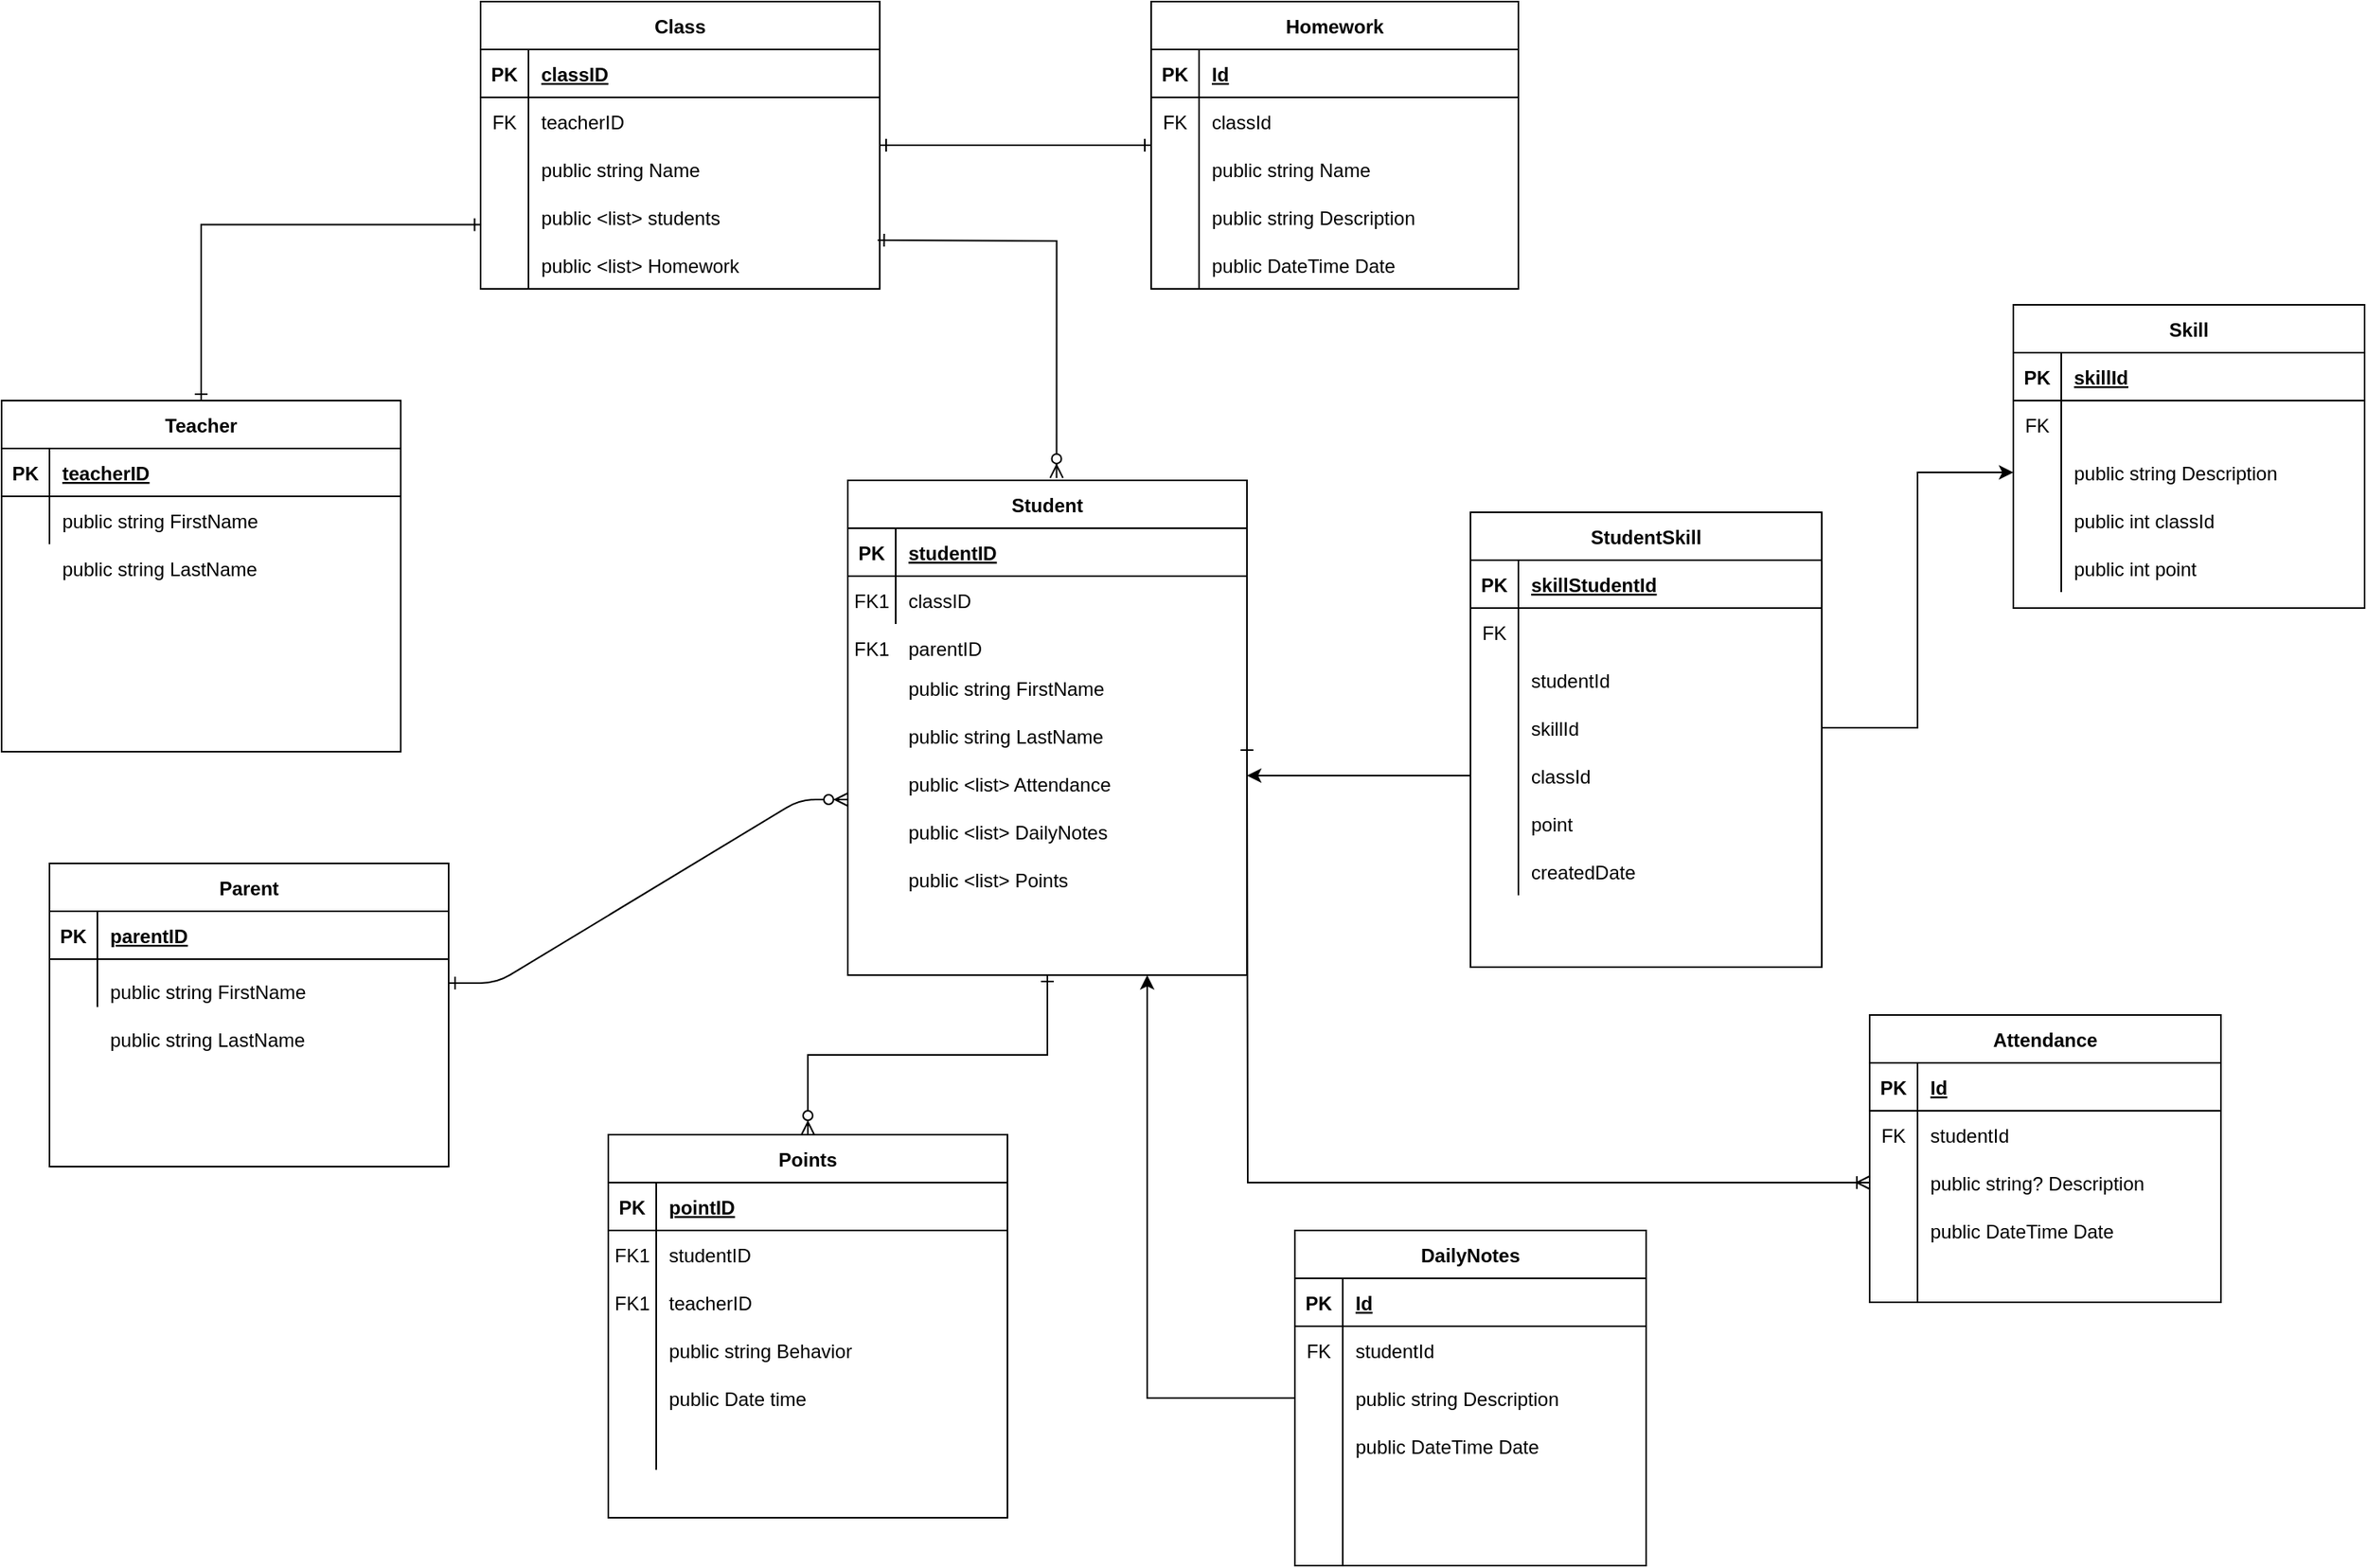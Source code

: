 <mxfile version="13.5.7" type="device"><diagram id="R2lEEEUBdFMjLlhIrx00" name="Page-1"><mxGraphModel dx="2568" dy="2085" grid="1" gridSize="10" guides="1" tooltips="1" connect="1" arrows="1" fold="1" page="1" pageScale="1" pageWidth="850" pageHeight="1100" math="0" shadow="0" extFonts="Permanent Marker^https://fonts.googleapis.com/css?family=Permanent+Marker"><root><mxCell id="0"/><mxCell id="1" parent="0"/><mxCell id="wf4j636coAGAXB049u35-4" value="" style="edgeStyle=entityRelationEdgeStyle;endArrow=ERzeroToMany;startArrow=ERone;endFill=1;startFill=0;exitX=1;exitY=0.5;exitDx=0;exitDy=0;" parent="1" source="C-vyLk0tnHw3VtMMgP7b-17" edge="1"><mxGeometry width="100" height="100" relative="1" as="geometry"><mxPoint x="650" y="-470" as="sourcePoint"/><mxPoint x="490" y="-570" as="targetPoint"/></mxGeometry></mxCell><mxCell id="wf4j636coAGAXB049u35-51" style="edgeStyle=orthogonalEdgeStyle;rounded=0;orthogonalLoop=1;jettySize=auto;html=1;exitX=0.5;exitY=0;exitDx=0;exitDy=0;entryX=0.001;entryY=0.66;entryDx=0;entryDy=0;entryPerimeter=0;startArrow=ERone;startFill=0;endArrow=ERone;endFill=0;" parent="1" source="C-vyLk0tnHw3VtMMgP7b-23" target="wf4j636coAGAXB049u35-61" edge="1"><mxGeometry relative="1" as="geometry"><Array as="points"><mxPoint x="85" y="-930"/></Array></mxGeometry></mxCell><mxCell id="wf4j636coAGAXB049u35-12" value="" style="shape=partialRectangle;overflow=hidden;connectable=0;fillColor=none;top=0;left=0;bottom=0;right=0;" parent="1" vertex="1"><mxGeometry x="70" y="-290" width="30" height="30" as="geometry"/></mxCell><mxCell id="wf4j636coAGAXB049u35-13" value="" style="shape=partialRectangle;overflow=hidden;connectable=0;fillColor=none;top=0;left=0;bottom=0;right=0;align=left;spacingLeft=6;" parent="1" vertex="1"><mxGeometry x="85" y="-220" width="220" height="30" as="geometry"/></mxCell><mxCell id="wf4j636coAGAXB049u35-28" value="public string FirstName" style="shape=partialRectangle;overflow=hidden;connectable=0;fillColor=none;top=0;left=0;bottom=0;right=0;align=left;spacingLeft=6;" parent="1" vertex="1"><mxGeometry x="520" y="-655" width="220" height="30" as="geometry"/></mxCell><mxCell id="wf4j636coAGAXB049u35-29" value="public string LastName" style="shape=partialRectangle;overflow=hidden;connectable=0;fillColor=none;top=0;left=0;bottom=0;right=0;align=left;spacingLeft=6;" parent="1" vertex="1"><mxGeometry x="520" y="-625" width="220" height="30" as="geometry"/></mxCell><mxCell id="wf4j636coAGAXB049u35-31" value="public string FirstName" style="shape=partialRectangle;overflow=hidden;connectable=0;fillColor=none;top=0;left=0;bottom=0;right=0;align=left;spacingLeft=6;" parent="1" vertex="1"><mxGeometry x="20" y="-465" width="220" height="30" as="geometry"/></mxCell><mxCell id="wf4j636coAGAXB049u35-32" value="public string LastName" style="shape=partialRectangle;overflow=hidden;connectable=0;fillColor=none;top=0;left=0;bottom=0;right=0;align=left;spacingLeft=6;" parent="1" vertex="1"><mxGeometry x="20" y="-435" width="220" height="30" as="geometry"/></mxCell><mxCell id="wf4j636coAGAXB049u35-33" value="public string FirstName" style="shape=partialRectangle;overflow=hidden;connectable=0;fillColor=none;top=0;left=0;bottom=0;right=0;align=left;spacingLeft=6;" parent="1" vertex="1"><mxGeometry x="-10" y="-760" width="220" height="30" as="geometry"/></mxCell><mxCell id="wf4j636coAGAXB049u35-34" value="public string LastName" style="shape=partialRectangle;overflow=hidden;connectable=0;fillColor=none;top=0;left=0;bottom=0;right=0;align=left;spacingLeft=6;" parent="1" vertex="1"><mxGeometry x="-10" y="-730" width="220" height="30" as="geometry"/></mxCell><mxCell id="wf4j636coAGAXB049u35-35" value="public &lt;list&gt; Attendance" style="shape=partialRectangle;overflow=hidden;connectable=0;fillColor=none;top=0;left=0;bottom=0;right=0;align=left;spacingLeft=6;" parent="1" vertex="1"><mxGeometry x="520" y="-595" width="220" height="30" as="geometry"/></mxCell><mxCell id="wf4j636coAGAXB049u35-55" style="edgeStyle=orthogonalEdgeStyle;rounded=0;orthogonalLoop=1;jettySize=auto;html=1;entryX=0.523;entryY=-0.005;entryDx=0;entryDy=0;entryPerimeter=0;startArrow=ERone;startFill=0;endArrow=ERzeroToMany;endFill=1;exitX=0.995;exitY=-0.017;exitDx=0;exitDy=0;exitPerimeter=0;" parent="1" source="qACCmrmiOAUxIkDNs_3w-3" target="C-vyLk0tnHw3VtMMgP7b-2" edge="1"><mxGeometry relative="1" as="geometry"><Array as="points"><mxPoint x="510" y="-921"/><mxPoint x="621" y="-920"/></Array><mxPoint x="510" y="-940" as="sourcePoint"/></mxGeometry></mxCell><mxCell id="wf4j636coAGAXB049u35-93" style="edgeStyle=orthogonalEdgeStyle;rounded=0;orthogonalLoop=1;jettySize=auto;html=1;startArrow=ERone;startFill=0;endArrow=ERzeroToMany;endFill=1;" parent="1" source="C-vyLk0tnHw3VtMMgP7b-2" target="wf4j636coAGAXB049u35-77" edge="1"><mxGeometry relative="1" as="geometry"/></mxCell><mxCell id="C-vyLk0tnHw3VtMMgP7b-2" value="Student" style="shape=table;startSize=30;container=1;collapsible=1;childLayout=tableLayout;fixedRows=1;rowLines=0;fontStyle=1;align=center;resizeLast=1;" parent="1" vertex="1"><mxGeometry x="490" y="-770" width="250" height="310" as="geometry"/></mxCell><mxCell id="C-vyLk0tnHw3VtMMgP7b-3" value="" style="shape=partialRectangle;collapsible=0;dropTarget=0;pointerEvents=0;fillColor=none;points=[[0,0.5],[1,0.5]];portConstraint=eastwest;top=0;left=0;right=0;bottom=1;" parent="C-vyLk0tnHw3VtMMgP7b-2" vertex="1"><mxGeometry y="30" width="250" height="30" as="geometry"/></mxCell><mxCell id="C-vyLk0tnHw3VtMMgP7b-4" value="PK" style="shape=partialRectangle;overflow=hidden;connectable=0;fillColor=none;top=0;left=0;bottom=0;right=0;fontStyle=1;" parent="C-vyLk0tnHw3VtMMgP7b-3" vertex="1"><mxGeometry width="30" height="30" as="geometry"/></mxCell><mxCell id="C-vyLk0tnHw3VtMMgP7b-5" value="studentID" style="shape=partialRectangle;overflow=hidden;connectable=0;fillColor=none;top=0;left=0;bottom=0;right=0;align=left;spacingLeft=6;fontStyle=5;" parent="C-vyLk0tnHw3VtMMgP7b-3" vertex="1"><mxGeometry x="30" width="220" height="30" as="geometry"/></mxCell><mxCell id="C-vyLk0tnHw3VtMMgP7b-6" value="" style="shape=partialRectangle;collapsible=0;dropTarget=0;pointerEvents=0;fillColor=none;points=[[0,0.5],[1,0.5]];portConstraint=eastwest;top=0;left=0;right=0;bottom=0;" parent="C-vyLk0tnHw3VtMMgP7b-2" vertex="1"><mxGeometry y="60" width="250" height="30" as="geometry"/></mxCell><mxCell id="C-vyLk0tnHw3VtMMgP7b-7" value="FK1" style="shape=partialRectangle;overflow=hidden;connectable=0;fillColor=none;top=0;left=0;bottom=0;right=0;" parent="C-vyLk0tnHw3VtMMgP7b-6" vertex="1"><mxGeometry width="30" height="30" as="geometry"/></mxCell><mxCell id="C-vyLk0tnHw3VtMMgP7b-8" value="classID" style="shape=partialRectangle;overflow=hidden;connectable=0;fillColor=none;top=0;left=0;bottom=0;right=0;align=left;spacingLeft=6;" parent="C-vyLk0tnHw3VtMMgP7b-6" vertex="1"><mxGeometry x="30" width="220" height="30" as="geometry"/></mxCell><mxCell id="wf4j636coAGAXB049u35-106" value="" style="shape=partialRectangle;collapsible=0;dropTarget=0;pointerEvents=0;fillColor=none;points=[[0,0.5],[1,0.5]];portConstraint=eastwest;top=0;left=0;right=0;bottom=0;" parent="1" vertex="1"><mxGeometry x="490" y="-680" width="250" height="30" as="geometry"/></mxCell><mxCell id="wf4j636coAGAXB049u35-107" value="FK1" style="shape=partialRectangle;overflow=hidden;connectable=0;fillColor=none;top=0;left=0;bottom=0;right=0;" parent="wf4j636coAGAXB049u35-106" vertex="1"><mxGeometry width="30" height="30" as="geometry"/></mxCell><mxCell id="wf4j636coAGAXB049u35-108" value="parentID" style="shape=partialRectangle;overflow=hidden;connectable=0;fillColor=none;top=0;left=0;bottom=0;right=0;align=left;spacingLeft=6;" parent="wf4j636coAGAXB049u35-106" vertex="1"><mxGeometry x="30" width="220" height="30" as="geometry"/></mxCell><mxCell id="wf4j636coAGAXB049u35-77" value="Points" style="shape=table;startSize=30;container=1;collapsible=1;childLayout=tableLayout;fixedRows=1;rowLines=0;fontStyle=1;align=center;resizeLast=1;" parent="1" vertex="1"><mxGeometry x="340" y="-360" width="250" height="240" as="geometry"/></mxCell><mxCell id="wf4j636coAGAXB049u35-78" value="" style="shape=partialRectangle;collapsible=0;dropTarget=0;pointerEvents=0;fillColor=none;points=[[0,0.5],[1,0.5]];portConstraint=eastwest;top=0;left=0;right=0;bottom=1;" parent="wf4j636coAGAXB049u35-77" vertex="1"><mxGeometry y="30" width="250" height="30" as="geometry"/></mxCell><mxCell id="wf4j636coAGAXB049u35-79" value="PK" style="shape=partialRectangle;overflow=hidden;connectable=0;fillColor=none;top=0;left=0;bottom=0;right=0;fontStyle=1;" parent="wf4j636coAGAXB049u35-78" vertex="1"><mxGeometry width="30" height="30" as="geometry"/></mxCell><mxCell id="wf4j636coAGAXB049u35-80" value="pointID" style="shape=partialRectangle;overflow=hidden;connectable=0;fillColor=none;top=0;left=0;bottom=0;right=0;align=left;spacingLeft=6;fontStyle=5;" parent="wf4j636coAGAXB049u35-78" vertex="1"><mxGeometry x="30" width="220" height="30" as="geometry"/></mxCell><mxCell id="wf4j636coAGAXB049u35-81" value="" style="shape=partialRectangle;collapsible=0;dropTarget=0;pointerEvents=0;fillColor=none;points=[[0,0.5],[1,0.5]];portConstraint=eastwest;top=0;left=0;right=0;bottom=0;" parent="wf4j636coAGAXB049u35-77" vertex="1"><mxGeometry y="60" width="250" height="30" as="geometry"/></mxCell><mxCell id="wf4j636coAGAXB049u35-82" value="FK1" style="shape=partialRectangle;overflow=hidden;connectable=0;fillColor=none;top=0;left=0;bottom=0;right=0;" parent="wf4j636coAGAXB049u35-81" vertex="1"><mxGeometry width="30" height="30" as="geometry"/></mxCell><mxCell id="wf4j636coAGAXB049u35-83" value="studentID" style="shape=partialRectangle;overflow=hidden;connectable=0;fillColor=none;top=0;left=0;bottom=0;right=0;align=left;spacingLeft=6;" parent="wf4j636coAGAXB049u35-81" vertex="1"><mxGeometry x="30" width="220" height="30" as="geometry"/></mxCell><mxCell id="wf4j636coAGAXB049u35-99" value="" style="shape=partialRectangle;collapsible=0;dropTarget=0;pointerEvents=0;fillColor=none;points=[[0,0.5],[1,0.5]];portConstraint=eastwest;top=0;left=0;right=0;bottom=0;" parent="wf4j636coAGAXB049u35-77" vertex="1"><mxGeometry y="90" width="250" height="30" as="geometry"/></mxCell><mxCell id="wf4j636coAGAXB049u35-100" value="FK1" style="shape=partialRectangle;overflow=hidden;connectable=0;fillColor=none;top=0;left=0;bottom=0;right=0;" parent="wf4j636coAGAXB049u35-99" vertex="1"><mxGeometry width="30" height="30" as="geometry"/></mxCell><mxCell id="wf4j636coAGAXB049u35-101" value="teacherID" style="shape=partialRectangle;overflow=hidden;connectable=0;fillColor=none;top=0;left=0;bottom=0;right=0;align=left;spacingLeft=6;" parent="wf4j636coAGAXB049u35-99" vertex="1"><mxGeometry x="30" width="220" height="30" as="geometry"/></mxCell><mxCell id="wf4j636coAGAXB049u35-90" value="" style="shape=partialRectangle;collapsible=0;dropTarget=0;pointerEvents=0;fillColor=none;points=[[0,0.5],[1,0.5]];portConstraint=eastwest;top=0;left=0;right=0;bottom=0;" parent="wf4j636coAGAXB049u35-77" vertex="1"><mxGeometry y="120" width="250" height="30" as="geometry"/></mxCell><mxCell id="wf4j636coAGAXB049u35-91" value="" style="shape=partialRectangle;overflow=hidden;connectable=0;fillColor=none;top=0;left=0;bottom=0;right=0;" parent="wf4j636coAGAXB049u35-90" vertex="1"><mxGeometry width="30" height="30" as="geometry"/></mxCell><mxCell id="wf4j636coAGAXB049u35-92" value="public string Behavior" style="shape=partialRectangle;overflow=hidden;connectable=0;fillColor=none;top=0;left=0;bottom=0;right=0;align=left;spacingLeft=6;" parent="wf4j636coAGAXB049u35-90" vertex="1"><mxGeometry x="30" width="220" height="30" as="geometry"/></mxCell><mxCell id="wf4j636coAGAXB049u35-96" value="" style="shape=partialRectangle;collapsible=0;dropTarget=0;pointerEvents=0;fillColor=none;points=[[0,0.5],[1,0.5]];portConstraint=eastwest;top=0;left=0;right=0;bottom=0;" parent="wf4j636coAGAXB049u35-77" vertex="1"><mxGeometry y="150" width="250" height="30" as="geometry"/></mxCell><mxCell id="wf4j636coAGAXB049u35-97" value="" style="shape=partialRectangle;overflow=hidden;connectable=0;fillColor=none;top=0;left=0;bottom=0;right=0;" parent="wf4j636coAGAXB049u35-96" vertex="1"><mxGeometry width="30" height="30" as="geometry"/></mxCell><mxCell id="wf4j636coAGAXB049u35-98" value="public Date time" style="shape=partialRectangle;overflow=hidden;connectable=0;fillColor=none;top=0;left=0;bottom=0;right=0;align=left;spacingLeft=6;" parent="wf4j636coAGAXB049u35-96" vertex="1"><mxGeometry x="30" width="220" height="30" as="geometry"/></mxCell><mxCell id="wf4j636coAGAXB049u35-84" value="" style="shape=partialRectangle;collapsible=0;dropTarget=0;pointerEvents=0;fillColor=none;points=[[0,0.5],[1,0.5]];portConstraint=eastwest;top=0;left=0;right=0;bottom=0;" parent="wf4j636coAGAXB049u35-77" vertex="1"><mxGeometry y="180" width="250" height="30" as="geometry"/></mxCell><mxCell id="wf4j636coAGAXB049u35-85" value="" style="shape=partialRectangle;overflow=hidden;connectable=0;fillColor=none;top=0;left=0;bottom=0;right=0;" parent="wf4j636coAGAXB049u35-84" vertex="1"><mxGeometry width="30" height="30" as="geometry"/></mxCell><mxCell id="wf4j636coAGAXB049u35-86" value="" style="shape=partialRectangle;overflow=hidden;connectable=0;fillColor=none;top=0;left=0;bottom=0;right=0;align=left;spacingLeft=6;" parent="wf4j636coAGAXB049u35-84" vertex="1"><mxGeometry x="30" width="220" height="30" as="geometry"/></mxCell><mxCell id="C-vyLk0tnHw3VtMMgP7b-23" value="Teacher" style="shape=table;startSize=30;container=1;collapsible=1;childLayout=tableLayout;fixedRows=1;rowLines=0;fontStyle=1;align=center;resizeLast=1;" parent="1" vertex="1"><mxGeometry x="-40" y="-820" width="250" height="220" as="geometry"/></mxCell><mxCell id="C-vyLk0tnHw3VtMMgP7b-24" value="" style="shape=partialRectangle;collapsible=0;dropTarget=0;pointerEvents=0;fillColor=none;points=[[0,0.5],[1,0.5]];portConstraint=eastwest;top=0;left=0;right=0;bottom=1;" parent="C-vyLk0tnHw3VtMMgP7b-23" vertex="1"><mxGeometry y="30" width="250" height="30" as="geometry"/></mxCell><mxCell id="C-vyLk0tnHw3VtMMgP7b-25" value="PK" style="shape=partialRectangle;overflow=hidden;connectable=0;fillColor=none;top=0;left=0;bottom=0;right=0;fontStyle=1;" parent="C-vyLk0tnHw3VtMMgP7b-24" vertex="1"><mxGeometry width="30" height="30" as="geometry"/></mxCell><mxCell id="C-vyLk0tnHw3VtMMgP7b-26" value="teacherID" style="shape=partialRectangle;overflow=hidden;connectable=0;fillColor=none;top=0;left=0;bottom=0;right=0;align=left;spacingLeft=6;fontStyle=5;" parent="C-vyLk0tnHw3VtMMgP7b-24" vertex="1"><mxGeometry x="30" width="220" height="30" as="geometry"/></mxCell><mxCell id="C-vyLk0tnHw3VtMMgP7b-27" value="" style="shape=partialRectangle;collapsible=0;dropTarget=0;pointerEvents=0;fillColor=none;points=[[0,0.5],[1,0.5]];portConstraint=eastwest;top=0;left=0;right=0;bottom=0;" parent="C-vyLk0tnHw3VtMMgP7b-23" vertex="1"><mxGeometry y="60" width="250" height="30" as="geometry"/></mxCell><mxCell id="C-vyLk0tnHw3VtMMgP7b-28" value="" style="shape=partialRectangle;overflow=hidden;connectable=0;fillColor=none;top=0;left=0;bottom=0;right=0;" parent="C-vyLk0tnHw3VtMMgP7b-27" vertex="1"><mxGeometry width="30" height="30" as="geometry"/></mxCell><mxCell id="C-vyLk0tnHw3VtMMgP7b-29" value="" style="shape=partialRectangle;overflow=hidden;connectable=0;fillColor=none;top=0;left=0;bottom=0;right=0;align=left;spacingLeft=6;" parent="C-vyLk0tnHw3VtMMgP7b-27" vertex="1"><mxGeometry x="30" width="220" height="30" as="geometry"/></mxCell><mxCell id="SPZfAO0SJfvgDdnqxY4o-2" value="public &lt;list&gt; DailyNotes" style="shape=partialRectangle;overflow=hidden;connectable=0;fillColor=none;top=0;left=0;bottom=0;right=0;align=left;spacingLeft=6;" parent="1" vertex="1"><mxGeometry x="520" y="-565" width="220" height="30" as="geometry"/></mxCell><mxCell id="C-vyLk0tnHw3VtMMgP7b-13" value="Parent" style="shape=table;startSize=30;container=1;collapsible=1;childLayout=tableLayout;fixedRows=1;rowLines=0;fontStyle=1;align=center;resizeLast=1;" parent="1" vertex="1"><mxGeometry x="-10" y="-530" width="250" height="190" as="geometry"/></mxCell><mxCell id="C-vyLk0tnHw3VtMMgP7b-14" value="" style="shape=partialRectangle;collapsible=0;dropTarget=0;pointerEvents=0;fillColor=none;points=[[0,0.5],[1,0.5]];portConstraint=eastwest;top=0;left=0;right=0;bottom=1;" parent="C-vyLk0tnHw3VtMMgP7b-13" vertex="1"><mxGeometry y="30" width="250" height="30" as="geometry"/></mxCell><mxCell id="C-vyLk0tnHw3VtMMgP7b-15" value="PK" style="shape=partialRectangle;overflow=hidden;connectable=0;fillColor=none;top=0;left=0;bottom=0;right=0;fontStyle=1;" parent="C-vyLk0tnHw3VtMMgP7b-14" vertex="1"><mxGeometry width="30" height="30" as="geometry"/></mxCell><mxCell id="C-vyLk0tnHw3VtMMgP7b-16" value="parentID" style="shape=partialRectangle;overflow=hidden;connectable=0;fillColor=none;top=0;left=0;bottom=0;right=0;align=left;spacingLeft=6;fontStyle=5;" parent="C-vyLk0tnHw3VtMMgP7b-14" vertex="1"><mxGeometry x="30" width="220" height="30" as="geometry"/></mxCell><mxCell id="C-vyLk0tnHw3VtMMgP7b-17" value="" style="shape=partialRectangle;collapsible=0;dropTarget=0;pointerEvents=0;fillColor=none;points=[[0,0.5],[1,0.5]];portConstraint=eastwest;top=0;left=0;right=0;bottom=0;" parent="C-vyLk0tnHw3VtMMgP7b-13" vertex="1"><mxGeometry y="60" width="250" height="30" as="geometry"/></mxCell><mxCell id="C-vyLk0tnHw3VtMMgP7b-18" value="" style="shape=partialRectangle;overflow=hidden;connectable=0;fillColor=none;top=0;left=0;bottom=0;right=0;" parent="C-vyLk0tnHw3VtMMgP7b-17" vertex="1"><mxGeometry width="30" height="30" as="geometry"/></mxCell><mxCell id="C-vyLk0tnHw3VtMMgP7b-19" value="" style="shape=partialRectangle;overflow=hidden;connectable=0;fillColor=none;top=0;left=0;bottom=0;right=0;align=left;spacingLeft=6;" parent="C-vyLk0tnHw3VtMMgP7b-17" vertex="1"><mxGeometry x="30" width="220" height="30" as="geometry"/></mxCell><mxCell id="qACCmrmiOAUxIkDNs_3w-44" style="edgeStyle=orthogonalEdgeStyle;rounded=0;orthogonalLoop=1;jettySize=auto;html=1;entryX=1;entryY=0.5;entryDx=0;entryDy=0;endArrow=ERone;endFill=0;startArrow=ERone;startFill=0;" parent="1" source="qACCmrmiOAUxIkDNs_3w-25" target="wf4j636coAGAXB049u35-37" edge="1"><mxGeometry relative="1" as="geometry"/></mxCell><mxCell id="wf4j636coAGAXB049u35-37" value="Class" style="shape=table;startSize=30;container=1;collapsible=1;childLayout=tableLayout;fixedRows=1;rowLines=0;fontStyle=1;align=center;resizeLast=1;" parent="1" vertex="1"><mxGeometry x="260" y="-1070" width="250" height="180" as="geometry"/></mxCell><mxCell id="wf4j636coAGAXB049u35-38" value="" style="shape=partialRectangle;collapsible=0;dropTarget=0;pointerEvents=0;fillColor=none;points=[[0,0.5],[1,0.5]];portConstraint=eastwest;top=0;left=0;right=0;bottom=1;" parent="wf4j636coAGAXB049u35-37" vertex="1"><mxGeometry y="30" width="250" height="30" as="geometry"/></mxCell><mxCell id="wf4j636coAGAXB049u35-39" value="PK" style="shape=partialRectangle;overflow=hidden;connectable=0;fillColor=none;top=0;left=0;bottom=0;right=0;fontStyle=1;" parent="wf4j636coAGAXB049u35-38" vertex="1"><mxGeometry width="30" height="30" as="geometry"/></mxCell><mxCell id="wf4j636coAGAXB049u35-40" value="classID" style="shape=partialRectangle;overflow=hidden;connectable=0;fillColor=none;top=0;left=0;bottom=0;right=0;align=left;spacingLeft=6;fontStyle=5;" parent="wf4j636coAGAXB049u35-38" vertex="1"><mxGeometry x="30" width="220" height="30" as="geometry"/></mxCell><mxCell id="wf4j636coAGAXB049u35-41" value="" style="shape=partialRectangle;collapsible=0;dropTarget=0;pointerEvents=0;fillColor=none;points=[[0,0.5],[1,0.5]];portConstraint=eastwest;top=0;left=0;right=0;bottom=0;" parent="wf4j636coAGAXB049u35-37" vertex="1"><mxGeometry y="60" width="250" height="30" as="geometry"/></mxCell><mxCell id="wf4j636coAGAXB049u35-42" value="FK" style="shape=partialRectangle;overflow=hidden;connectable=0;fillColor=none;top=0;left=0;bottom=0;right=0;" parent="wf4j636coAGAXB049u35-41" vertex="1"><mxGeometry width="30" height="30" as="geometry"/></mxCell><mxCell id="wf4j636coAGAXB049u35-43" value="teacherID" style="shape=partialRectangle;overflow=hidden;connectable=0;fillColor=none;top=0;left=0;bottom=0;right=0;align=left;spacingLeft=6;" parent="wf4j636coAGAXB049u35-41" vertex="1"><mxGeometry x="30" width="220" height="30" as="geometry"/></mxCell><mxCell id="wf4j636coAGAXB049u35-44" value="" style="shape=partialRectangle;collapsible=0;dropTarget=0;pointerEvents=0;fillColor=none;points=[[0,0.5],[1,0.5]];portConstraint=eastwest;top=0;left=0;right=0;bottom=0;" parent="wf4j636coAGAXB049u35-37" vertex="1"><mxGeometry y="90" width="250" height="30" as="geometry"/></mxCell><mxCell id="wf4j636coAGAXB049u35-45" value="" style="shape=partialRectangle;overflow=hidden;connectable=0;fillColor=none;top=0;left=0;bottom=0;right=0;" parent="wf4j636coAGAXB049u35-44" vertex="1"><mxGeometry width="30" height="30" as="geometry"/></mxCell><mxCell id="wf4j636coAGAXB049u35-46" value="public string Name" style="shape=partialRectangle;overflow=hidden;connectable=0;fillColor=none;top=0;left=0;bottom=0;right=0;align=left;spacingLeft=6;" parent="wf4j636coAGAXB049u35-44" vertex="1"><mxGeometry x="30" width="220" height="30" as="geometry"/></mxCell><mxCell id="wf4j636coAGAXB049u35-61" value="" style="shape=partialRectangle;collapsible=0;dropTarget=0;pointerEvents=0;fillColor=none;points=[[0,0.5],[1,0.5]];portConstraint=eastwest;top=0;left=0;right=0;bottom=0;" parent="wf4j636coAGAXB049u35-37" vertex="1"><mxGeometry y="120" width="250" height="30" as="geometry"/></mxCell><mxCell id="wf4j636coAGAXB049u35-62" value="" style="shape=partialRectangle;overflow=hidden;connectable=0;fillColor=none;top=0;left=0;bottom=0;right=0;" parent="wf4j636coAGAXB049u35-61" vertex="1"><mxGeometry width="30" height="30" as="geometry"/></mxCell><mxCell id="wf4j636coAGAXB049u35-63" value="public &lt;list&gt; students" style="shape=partialRectangle;overflow=hidden;connectable=0;fillColor=none;top=0;left=0;bottom=0;right=0;align=left;spacingLeft=6;" parent="wf4j636coAGAXB049u35-61" vertex="1"><mxGeometry x="30" width="220" height="30" as="geometry"/></mxCell><mxCell id="qACCmrmiOAUxIkDNs_3w-3" value="" style="shape=partialRectangle;collapsible=0;dropTarget=0;pointerEvents=0;fillColor=none;points=[[0,0.5],[1,0.5]];portConstraint=eastwest;top=0;left=0;right=0;bottom=0;" parent="wf4j636coAGAXB049u35-37" vertex="1"><mxGeometry y="150" width="250" height="30" as="geometry"/></mxCell><mxCell id="qACCmrmiOAUxIkDNs_3w-4" value="" style="shape=partialRectangle;overflow=hidden;connectable=0;fillColor=none;top=0;left=0;bottom=0;right=0;" parent="qACCmrmiOAUxIkDNs_3w-3" vertex="1"><mxGeometry width="30" height="30" as="geometry"/></mxCell><mxCell id="qACCmrmiOAUxIkDNs_3w-5" value="public &lt;list&gt; Homework" style="shape=partialRectangle;overflow=hidden;connectable=0;fillColor=none;top=0;left=0;bottom=0;right=0;align=left;spacingLeft=6;" parent="qACCmrmiOAUxIkDNs_3w-3" vertex="1"><mxGeometry x="30" width="220" height="30" as="geometry"/></mxCell><mxCell id="qACCmrmiOAUxIkDNs_3w-64" style="edgeStyle=orthogonalEdgeStyle;rounded=0;orthogonalLoop=1;jettySize=auto;html=1;startArrow=ERoneToMany;startFill=0;endArrow=ERone;endFill=0;" parent="1" source="qACCmrmiOAUxIkDNs_3w-58" edge="1"><mxGeometry relative="1" as="geometry"><mxPoint x="740" y="-605" as="targetPoint"/></mxGeometry></mxCell><mxCell id="jVz077jSgDRE1QINiKUZ-1" style="edgeStyle=orthogonalEdgeStyle;rounded=0;orthogonalLoop=1;jettySize=auto;html=1;entryX=0.75;entryY=1;entryDx=0;entryDy=0;" parent="1" source="qACCmrmiOAUxIkDNs_3w-83" target="C-vyLk0tnHw3VtMMgP7b-2" edge="1"><mxGeometry relative="1" as="geometry"/></mxCell><mxCell id="AvGBN6FTI5BR9aDUwmaG-1" value="public &lt;list&gt; Points" style="shape=partialRectangle;overflow=hidden;connectable=0;fillColor=none;top=0;left=0;bottom=0;right=0;align=left;spacingLeft=6;" parent="1" vertex="1"><mxGeometry x="520" y="-535" width="220" height="30" as="geometry"/></mxCell><mxCell id="qACCmrmiOAUxIkDNs_3w-25" value="Homework" style="shape=table;startSize=30;container=1;collapsible=1;childLayout=tableLayout;fixedRows=1;rowLines=0;fontStyle=1;align=center;resizeLast=1;" parent="1" vertex="1"><mxGeometry x="680" y="-1070" width="230" height="180" as="geometry"/></mxCell><mxCell id="qACCmrmiOAUxIkDNs_3w-26" value="" style="shape=partialRectangle;collapsible=0;dropTarget=0;pointerEvents=0;fillColor=none;points=[[0,0.5],[1,0.5]];portConstraint=eastwest;top=0;left=0;right=0;bottom=1;" parent="qACCmrmiOAUxIkDNs_3w-25" vertex="1"><mxGeometry y="30" width="230" height="30" as="geometry"/></mxCell><mxCell id="qACCmrmiOAUxIkDNs_3w-27" value="PK" style="shape=partialRectangle;overflow=hidden;connectable=0;fillColor=none;top=0;left=0;bottom=0;right=0;fontStyle=1;" parent="qACCmrmiOAUxIkDNs_3w-26" vertex="1"><mxGeometry width="30" height="30" as="geometry"/></mxCell><mxCell id="qACCmrmiOAUxIkDNs_3w-28" value="Id" style="shape=partialRectangle;overflow=hidden;connectable=0;fillColor=none;top=0;left=0;bottom=0;right=0;align=left;spacingLeft=6;fontStyle=5;" parent="qACCmrmiOAUxIkDNs_3w-26" vertex="1"><mxGeometry x="30" width="200" height="30" as="geometry"/></mxCell><mxCell id="qACCmrmiOAUxIkDNs_3w-29" value="" style="shape=partialRectangle;collapsible=0;dropTarget=0;pointerEvents=0;fillColor=none;points=[[0,0.5],[1,0.5]];portConstraint=eastwest;top=0;left=0;right=0;bottom=0;" parent="qACCmrmiOAUxIkDNs_3w-25" vertex="1"><mxGeometry y="60" width="230" height="30" as="geometry"/></mxCell><mxCell id="qACCmrmiOAUxIkDNs_3w-30" value="FK" style="shape=partialRectangle;overflow=hidden;connectable=0;fillColor=none;top=0;left=0;bottom=0;right=0;" parent="qACCmrmiOAUxIkDNs_3w-29" vertex="1"><mxGeometry width="30" height="30" as="geometry"/></mxCell><mxCell id="qACCmrmiOAUxIkDNs_3w-31" value="classId" style="shape=partialRectangle;overflow=hidden;connectable=0;fillColor=none;top=0;left=0;bottom=0;right=0;align=left;spacingLeft=6;" parent="qACCmrmiOAUxIkDNs_3w-29" vertex="1"><mxGeometry x="30" width="200" height="30" as="geometry"/></mxCell><mxCell id="qACCmrmiOAUxIkDNs_3w-35" value="" style="shape=partialRectangle;collapsible=0;dropTarget=0;pointerEvents=0;fillColor=none;points=[[0,0.5],[1,0.5]];portConstraint=eastwest;top=0;left=0;right=0;bottom=0;" parent="qACCmrmiOAUxIkDNs_3w-25" vertex="1"><mxGeometry y="90" width="230" height="30" as="geometry"/></mxCell><mxCell id="qACCmrmiOAUxIkDNs_3w-36" value="" style="shape=partialRectangle;overflow=hidden;connectable=0;fillColor=none;top=0;left=0;bottom=0;right=0;" parent="qACCmrmiOAUxIkDNs_3w-35" vertex="1"><mxGeometry width="30" height="30" as="geometry"/></mxCell><mxCell id="qACCmrmiOAUxIkDNs_3w-37" value="public string Name" style="shape=partialRectangle;overflow=hidden;connectable=0;fillColor=none;top=0;left=0;bottom=0;right=0;align=left;spacingLeft=6;" parent="qACCmrmiOAUxIkDNs_3w-35" vertex="1"><mxGeometry x="30" width="200" height="30" as="geometry"/></mxCell><mxCell id="qACCmrmiOAUxIkDNs_3w-38" value="" style="shape=partialRectangle;collapsible=0;dropTarget=0;pointerEvents=0;fillColor=none;points=[[0,0.5],[1,0.5]];portConstraint=eastwest;top=0;left=0;right=0;bottom=0;" parent="qACCmrmiOAUxIkDNs_3w-25" vertex="1"><mxGeometry y="120" width="230" height="30" as="geometry"/></mxCell><mxCell id="qACCmrmiOAUxIkDNs_3w-39" value="" style="shape=partialRectangle;overflow=hidden;connectable=0;fillColor=none;top=0;left=0;bottom=0;right=0;" parent="qACCmrmiOAUxIkDNs_3w-38" vertex="1"><mxGeometry width="30" height="30" as="geometry"/></mxCell><mxCell id="qACCmrmiOAUxIkDNs_3w-40" value="public string Description" style="shape=partialRectangle;overflow=hidden;connectable=0;fillColor=none;top=0;left=0;bottom=0;right=0;align=left;spacingLeft=6;" parent="qACCmrmiOAUxIkDNs_3w-38" vertex="1"><mxGeometry x="30" width="200" height="30" as="geometry"/></mxCell><mxCell id="qACCmrmiOAUxIkDNs_3w-41" value="" style="shape=partialRectangle;collapsible=0;dropTarget=0;pointerEvents=0;fillColor=none;points=[[0,0.5],[1,0.5]];portConstraint=eastwest;top=0;left=0;right=0;bottom=0;" parent="qACCmrmiOAUxIkDNs_3w-25" vertex="1"><mxGeometry y="150" width="230" height="30" as="geometry"/></mxCell><mxCell id="qACCmrmiOAUxIkDNs_3w-42" value="" style="shape=partialRectangle;overflow=hidden;connectable=0;fillColor=none;top=0;left=0;bottom=0;right=0;" parent="qACCmrmiOAUxIkDNs_3w-41" vertex="1"><mxGeometry width="30" height="30" as="geometry"/></mxCell><mxCell id="qACCmrmiOAUxIkDNs_3w-43" value="public DateTime Date" style="shape=partialRectangle;overflow=hidden;connectable=0;fillColor=none;top=0;left=0;bottom=0;right=0;align=left;spacingLeft=6;" parent="qACCmrmiOAUxIkDNs_3w-41" vertex="1"><mxGeometry x="30" width="200" height="30" as="geometry"/></mxCell><mxCell id="qACCmrmiOAUxIkDNs_3w-65" value="DailyNotes" style="shape=table;startSize=30;container=1;collapsible=1;childLayout=tableLayout;fixedRows=1;rowLines=0;fontStyle=1;align=center;resizeLast=1;" parent="1" vertex="1"><mxGeometry x="770" y="-300" width="220" height="210" as="geometry"/></mxCell><mxCell id="qACCmrmiOAUxIkDNs_3w-66" value="" style="shape=partialRectangle;collapsible=0;dropTarget=0;pointerEvents=0;fillColor=none;points=[[0,0.5],[1,0.5]];portConstraint=eastwest;top=0;left=0;right=0;bottom=1;" parent="qACCmrmiOAUxIkDNs_3w-65" vertex="1"><mxGeometry y="30" width="220" height="30" as="geometry"/></mxCell><mxCell id="qACCmrmiOAUxIkDNs_3w-67" value="PK" style="shape=partialRectangle;overflow=hidden;connectable=0;fillColor=none;top=0;left=0;bottom=0;right=0;fontStyle=1;" parent="qACCmrmiOAUxIkDNs_3w-66" vertex="1"><mxGeometry width="30" height="30" as="geometry"/></mxCell><mxCell id="qACCmrmiOAUxIkDNs_3w-68" value="Id" style="shape=partialRectangle;overflow=hidden;connectable=0;fillColor=none;top=0;left=0;bottom=0;right=0;align=left;spacingLeft=6;fontStyle=5;" parent="qACCmrmiOAUxIkDNs_3w-66" vertex="1"><mxGeometry x="30" width="190" height="30" as="geometry"/></mxCell><mxCell id="qACCmrmiOAUxIkDNs_3w-69" value="" style="shape=partialRectangle;collapsible=0;dropTarget=0;pointerEvents=0;fillColor=none;points=[[0,0.5],[1,0.5]];portConstraint=eastwest;top=0;left=0;right=0;bottom=0;" parent="qACCmrmiOAUxIkDNs_3w-65" vertex="1"><mxGeometry y="60" width="220" height="30" as="geometry"/></mxCell><mxCell id="qACCmrmiOAUxIkDNs_3w-70" value="FK" style="shape=partialRectangle;overflow=hidden;connectable=0;fillColor=none;top=0;left=0;bottom=0;right=0;" parent="qACCmrmiOAUxIkDNs_3w-69" vertex="1"><mxGeometry width="30" height="30" as="geometry"/></mxCell><mxCell id="qACCmrmiOAUxIkDNs_3w-71" value="studentId" style="shape=partialRectangle;overflow=hidden;connectable=0;fillColor=none;top=0;left=0;bottom=0;right=0;align=left;spacingLeft=6;" parent="qACCmrmiOAUxIkDNs_3w-69" vertex="1"><mxGeometry x="30" width="190" height="30" as="geometry"/></mxCell><mxCell id="qACCmrmiOAUxIkDNs_3w-83" value="" style="shape=partialRectangle;collapsible=0;dropTarget=0;pointerEvents=0;fillColor=none;points=[[0,0.5],[1,0.5]];portConstraint=eastwest;top=0;left=0;right=0;bottom=0;" parent="qACCmrmiOAUxIkDNs_3w-65" vertex="1"><mxGeometry y="90" width="220" height="30" as="geometry"/></mxCell><mxCell id="qACCmrmiOAUxIkDNs_3w-84" value="" style="shape=partialRectangle;overflow=hidden;connectable=0;fillColor=none;top=0;left=0;bottom=0;right=0;" parent="qACCmrmiOAUxIkDNs_3w-83" vertex="1"><mxGeometry width="30" height="30" as="geometry"/></mxCell><mxCell id="qACCmrmiOAUxIkDNs_3w-85" value="public string Description" style="shape=partialRectangle;overflow=hidden;connectable=0;fillColor=none;top=0;left=0;bottom=0;right=0;align=left;spacingLeft=6;" parent="qACCmrmiOAUxIkDNs_3w-83" vertex="1"><mxGeometry x="30" width="190" height="30" as="geometry"/></mxCell><mxCell id="qACCmrmiOAUxIkDNs_3w-72" value="" style="shape=partialRectangle;collapsible=0;dropTarget=0;pointerEvents=0;fillColor=none;points=[[0,0.5],[1,0.5]];portConstraint=eastwest;top=0;left=0;right=0;bottom=0;" parent="qACCmrmiOAUxIkDNs_3w-65" vertex="1"><mxGeometry y="120" width="220" height="30" as="geometry"/></mxCell><mxCell id="qACCmrmiOAUxIkDNs_3w-73" value="" style="shape=partialRectangle;overflow=hidden;connectable=0;fillColor=none;top=0;left=0;bottom=0;right=0;" parent="qACCmrmiOAUxIkDNs_3w-72" vertex="1"><mxGeometry width="30" height="30" as="geometry"/></mxCell><mxCell id="qACCmrmiOAUxIkDNs_3w-74" value="public DateTime Date" style="shape=partialRectangle;overflow=hidden;connectable=0;fillColor=none;top=0;left=0;bottom=0;right=0;align=left;spacingLeft=6;" parent="qACCmrmiOAUxIkDNs_3w-72" vertex="1"><mxGeometry x="30" width="190" height="30" as="geometry"/></mxCell><mxCell id="qACCmrmiOAUxIkDNs_3w-75" value="" style="shape=partialRectangle;collapsible=0;dropTarget=0;pointerEvents=0;fillColor=none;points=[[0,0.5],[1,0.5]];portConstraint=eastwest;top=0;left=0;right=0;bottom=0;" parent="qACCmrmiOAUxIkDNs_3w-65" vertex="1"><mxGeometry y="150" width="220" height="30" as="geometry"/></mxCell><mxCell id="qACCmrmiOAUxIkDNs_3w-76" value="" style="shape=partialRectangle;overflow=hidden;connectable=0;fillColor=none;top=0;left=0;bottom=0;right=0;" parent="qACCmrmiOAUxIkDNs_3w-75" vertex="1"><mxGeometry width="30" height="30" as="geometry"/></mxCell><mxCell id="qACCmrmiOAUxIkDNs_3w-77" value="" style="shape=partialRectangle;overflow=hidden;connectable=0;fillColor=none;top=0;left=0;bottom=0;right=0;align=left;spacingLeft=6;" parent="qACCmrmiOAUxIkDNs_3w-75" vertex="1"><mxGeometry x="30" width="190" height="30" as="geometry"/></mxCell><mxCell id="qACCmrmiOAUxIkDNs_3w-78" value="" style="shape=partialRectangle;collapsible=0;dropTarget=0;pointerEvents=0;fillColor=none;points=[[0,0.5],[1,0.5]];portConstraint=eastwest;top=0;left=0;right=0;bottom=0;" parent="qACCmrmiOAUxIkDNs_3w-65" vertex="1"><mxGeometry y="180" width="220" height="30" as="geometry"/></mxCell><mxCell id="qACCmrmiOAUxIkDNs_3w-79" value="" style="shape=partialRectangle;overflow=hidden;connectable=0;fillColor=none;top=0;left=0;bottom=0;right=0;" parent="qACCmrmiOAUxIkDNs_3w-78" vertex="1"><mxGeometry width="30" height="30" as="geometry"/></mxCell><mxCell id="qACCmrmiOAUxIkDNs_3w-80" value="" style="shape=partialRectangle;overflow=hidden;connectable=0;fillColor=none;top=0;left=0;bottom=0;right=0;align=left;spacingLeft=6;" parent="qACCmrmiOAUxIkDNs_3w-78" vertex="1"><mxGeometry x="30" width="190" height="30" as="geometry"/></mxCell><mxCell id="qACCmrmiOAUxIkDNs_3w-48" value="Attendance" style="shape=table;startSize=30;container=1;collapsible=1;childLayout=tableLayout;fixedRows=1;rowLines=0;fontStyle=1;align=center;resizeLast=1;" parent="1" vertex="1"><mxGeometry x="1130" y="-435" width="220" height="180" as="geometry"/></mxCell><mxCell id="qACCmrmiOAUxIkDNs_3w-49" value="" style="shape=partialRectangle;collapsible=0;dropTarget=0;pointerEvents=0;fillColor=none;points=[[0,0.5],[1,0.5]];portConstraint=eastwest;top=0;left=0;right=0;bottom=1;" parent="qACCmrmiOAUxIkDNs_3w-48" vertex="1"><mxGeometry y="30" width="220" height="30" as="geometry"/></mxCell><mxCell id="qACCmrmiOAUxIkDNs_3w-50" value="PK" style="shape=partialRectangle;overflow=hidden;connectable=0;fillColor=none;top=0;left=0;bottom=0;right=0;fontStyle=1;" parent="qACCmrmiOAUxIkDNs_3w-49" vertex="1"><mxGeometry width="30" height="30" as="geometry"/></mxCell><mxCell id="qACCmrmiOAUxIkDNs_3w-51" value="Id" style="shape=partialRectangle;overflow=hidden;connectable=0;fillColor=none;top=0;left=0;bottom=0;right=0;align=left;spacingLeft=6;fontStyle=5;" parent="qACCmrmiOAUxIkDNs_3w-49" vertex="1"><mxGeometry x="30" width="190" height="30" as="geometry"/></mxCell><mxCell id="qACCmrmiOAUxIkDNs_3w-52" value="" style="shape=partialRectangle;collapsible=0;dropTarget=0;pointerEvents=0;fillColor=none;points=[[0,0.5],[1,0.5]];portConstraint=eastwest;top=0;left=0;right=0;bottom=0;" parent="qACCmrmiOAUxIkDNs_3w-48" vertex="1"><mxGeometry y="60" width="220" height="30" as="geometry"/></mxCell><mxCell id="qACCmrmiOAUxIkDNs_3w-53" value="FK" style="shape=partialRectangle;overflow=hidden;connectable=0;fillColor=none;top=0;left=0;bottom=0;right=0;" parent="qACCmrmiOAUxIkDNs_3w-52" vertex="1"><mxGeometry width="30" height="30" as="geometry"/></mxCell><mxCell id="qACCmrmiOAUxIkDNs_3w-54" value="studentId" style="shape=partialRectangle;overflow=hidden;connectable=0;fillColor=none;top=0;left=0;bottom=0;right=0;align=left;spacingLeft=6;" parent="qACCmrmiOAUxIkDNs_3w-52" vertex="1"><mxGeometry x="30" width="190" height="30" as="geometry"/></mxCell><mxCell id="qACCmrmiOAUxIkDNs_3w-58" value="" style="shape=partialRectangle;collapsible=0;dropTarget=0;pointerEvents=0;fillColor=none;points=[[0,0.5],[1,0.5]];portConstraint=eastwest;top=0;left=0;right=0;bottom=0;" parent="qACCmrmiOAUxIkDNs_3w-48" vertex="1"><mxGeometry y="90" width="220" height="30" as="geometry"/></mxCell><mxCell id="qACCmrmiOAUxIkDNs_3w-59" value="" style="shape=partialRectangle;overflow=hidden;connectable=0;fillColor=none;top=0;left=0;bottom=0;right=0;" parent="qACCmrmiOAUxIkDNs_3w-58" vertex="1"><mxGeometry width="30" height="30" as="geometry"/></mxCell><mxCell id="qACCmrmiOAUxIkDNs_3w-60" value="public string? Description" style="shape=partialRectangle;overflow=hidden;connectable=0;fillColor=none;top=0;left=0;bottom=0;right=0;align=left;spacingLeft=6;" parent="qACCmrmiOAUxIkDNs_3w-58" vertex="1"><mxGeometry x="30" width="190" height="30" as="geometry"/></mxCell><mxCell id="qACCmrmiOAUxIkDNs_3w-61" value="" style="shape=partialRectangle;collapsible=0;dropTarget=0;pointerEvents=0;fillColor=none;points=[[0,0.5],[1,0.5]];portConstraint=eastwest;top=0;left=0;right=0;bottom=0;" parent="qACCmrmiOAUxIkDNs_3w-48" vertex="1"><mxGeometry y="120" width="220" height="30" as="geometry"/></mxCell><mxCell id="qACCmrmiOAUxIkDNs_3w-62" value="" style="shape=partialRectangle;overflow=hidden;connectable=0;fillColor=none;top=0;left=0;bottom=0;right=0;" parent="qACCmrmiOAUxIkDNs_3w-61" vertex="1"><mxGeometry width="30" height="30" as="geometry"/></mxCell><mxCell id="qACCmrmiOAUxIkDNs_3w-63" value="public DateTime Date" style="shape=partialRectangle;overflow=hidden;connectable=0;fillColor=none;top=0;left=0;bottom=0;right=0;align=left;spacingLeft=6;" parent="qACCmrmiOAUxIkDNs_3w-61" vertex="1"><mxGeometry x="30" width="190" height="30" as="geometry"/></mxCell><mxCell id="qACCmrmiOAUxIkDNs_3w-55" value="" style="shape=partialRectangle;collapsible=0;dropTarget=0;pointerEvents=0;fillColor=none;points=[[0,0.5],[1,0.5]];portConstraint=eastwest;top=0;left=0;right=0;bottom=0;" parent="qACCmrmiOAUxIkDNs_3w-48" vertex="1"><mxGeometry y="150" width="220" height="30" as="geometry"/></mxCell><mxCell id="qACCmrmiOAUxIkDNs_3w-56" value="" style="shape=partialRectangle;overflow=hidden;connectable=0;fillColor=none;top=0;left=0;bottom=0;right=0;" parent="qACCmrmiOAUxIkDNs_3w-55" vertex="1"><mxGeometry width="30" height="30" as="geometry"/></mxCell><mxCell id="qACCmrmiOAUxIkDNs_3w-57" value="" style="shape=partialRectangle;overflow=hidden;connectable=0;fillColor=none;top=0;left=0;bottom=0;right=0;align=left;spacingLeft=6;" parent="qACCmrmiOAUxIkDNs_3w-55" vertex="1"><mxGeometry x="30" width="190" height="30" as="geometry"/></mxCell><mxCell id="Nj598QTCw3szrRaTOnUF-1" value="Skill" style="shape=table;startSize=30;container=1;collapsible=1;childLayout=tableLayout;fixedRows=1;rowLines=0;fontStyle=1;align=center;resizeLast=1;" vertex="1" parent="1"><mxGeometry x="1220" y="-880" width="220" height="190" as="geometry"/></mxCell><mxCell id="Nj598QTCw3szrRaTOnUF-2" value="" style="shape=partialRectangle;collapsible=0;dropTarget=0;pointerEvents=0;fillColor=none;points=[[0,0.5],[1,0.5]];portConstraint=eastwest;top=0;left=0;right=0;bottom=1;" vertex="1" parent="Nj598QTCw3szrRaTOnUF-1"><mxGeometry y="30" width="220" height="30" as="geometry"/></mxCell><mxCell id="Nj598QTCw3szrRaTOnUF-3" value="PK" style="shape=partialRectangle;overflow=hidden;connectable=0;fillColor=none;top=0;left=0;bottom=0;right=0;fontStyle=1;" vertex="1" parent="Nj598QTCw3szrRaTOnUF-2"><mxGeometry width="30" height="30" as="geometry"/></mxCell><mxCell id="Nj598QTCw3szrRaTOnUF-4" value="skillId" style="shape=partialRectangle;overflow=hidden;connectable=0;fillColor=none;top=0;left=0;bottom=0;right=0;align=left;spacingLeft=6;fontStyle=5;" vertex="1" parent="Nj598QTCw3szrRaTOnUF-2"><mxGeometry x="30" width="190" height="30" as="geometry"/></mxCell><mxCell id="Nj598QTCw3szrRaTOnUF-5" value="" style="shape=partialRectangle;collapsible=0;dropTarget=0;pointerEvents=0;fillColor=none;points=[[0,0.5],[1,0.5]];portConstraint=eastwest;top=0;left=0;right=0;bottom=0;" vertex="1" parent="Nj598QTCw3szrRaTOnUF-1"><mxGeometry y="60" width="220" height="30" as="geometry"/></mxCell><mxCell id="Nj598QTCw3szrRaTOnUF-6" value="FK" style="shape=partialRectangle;overflow=hidden;connectable=0;fillColor=none;top=0;left=0;bottom=0;right=0;" vertex="1" parent="Nj598QTCw3szrRaTOnUF-5"><mxGeometry width="30" height="30" as="geometry"/></mxCell><mxCell id="Nj598QTCw3szrRaTOnUF-7" value="" style="shape=partialRectangle;overflow=hidden;connectable=0;fillColor=none;top=0;left=0;bottom=0;right=0;align=left;spacingLeft=6;" vertex="1" parent="Nj598QTCw3szrRaTOnUF-5"><mxGeometry x="30" width="190" height="30" as="geometry"/></mxCell><mxCell id="Nj598QTCw3szrRaTOnUF-8" value="" style="shape=partialRectangle;collapsible=0;dropTarget=0;pointerEvents=0;fillColor=none;points=[[0,0.5],[1,0.5]];portConstraint=eastwest;top=0;left=0;right=0;bottom=0;" vertex="1" parent="Nj598QTCw3szrRaTOnUF-1"><mxGeometry y="90" width="220" height="30" as="geometry"/></mxCell><mxCell id="Nj598QTCw3szrRaTOnUF-9" value="" style="shape=partialRectangle;overflow=hidden;connectable=0;fillColor=none;top=0;left=0;bottom=0;right=0;" vertex="1" parent="Nj598QTCw3szrRaTOnUF-8"><mxGeometry width="30" height="30" as="geometry"/></mxCell><mxCell id="Nj598QTCw3szrRaTOnUF-10" value="public string Description" style="shape=partialRectangle;overflow=hidden;connectable=0;fillColor=none;top=0;left=0;bottom=0;right=0;align=left;spacingLeft=6;" vertex="1" parent="Nj598QTCw3szrRaTOnUF-8"><mxGeometry x="30" width="190" height="30" as="geometry"/></mxCell><mxCell id="Nj598QTCw3szrRaTOnUF-11" value="" style="shape=partialRectangle;collapsible=0;dropTarget=0;pointerEvents=0;fillColor=none;points=[[0,0.5],[1,0.5]];portConstraint=eastwest;top=0;left=0;right=0;bottom=0;" vertex="1" parent="Nj598QTCw3szrRaTOnUF-1"><mxGeometry y="120" width="220" height="30" as="geometry"/></mxCell><mxCell id="Nj598QTCw3szrRaTOnUF-12" value="" style="shape=partialRectangle;overflow=hidden;connectable=0;fillColor=none;top=0;left=0;bottom=0;right=0;" vertex="1" parent="Nj598QTCw3szrRaTOnUF-11"><mxGeometry width="30" height="30" as="geometry"/></mxCell><mxCell id="Nj598QTCw3szrRaTOnUF-13" value="public int classId" style="shape=partialRectangle;overflow=hidden;connectable=0;fillColor=none;top=0;left=0;bottom=0;right=0;align=left;spacingLeft=6;" vertex="1" parent="Nj598QTCw3szrRaTOnUF-11"><mxGeometry x="30" width="190" height="30" as="geometry"/></mxCell><mxCell id="Nj598QTCw3szrRaTOnUF-14" value="" style="shape=partialRectangle;collapsible=0;dropTarget=0;pointerEvents=0;fillColor=none;points=[[0,0.5],[1,0.5]];portConstraint=eastwest;top=0;left=0;right=0;bottom=0;" vertex="1" parent="Nj598QTCw3szrRaTOnUF-1"><mxGeometry y="150" width="220" height="30" as="geometry"/></mxCell><mxCell id="Nj598QTCw3szrRaTOnUF-15" value="" style="shape=partialRectangle;overflow=hidden;connectable=0;fillColor=none;top=0;left=0;bottom=0;right=0;" vertex="1" parent="Nj598QTCw3szrRaTOnUF-14"><mxGeometry width="30" height="30" as="geometry"/></mxCell><mxCell id="Nj598QTCw3szrRaTOnUF-16" value="public int point" style="shape=partialRectangle;overflow=hidden;connectable=0;fillColor=none;top=0;left=0;bottom=0;right=0;align=left;spacingLeft=6;" vertex="1" parent="Nj598QTCw3szrRaTOnUF-14"><mxGeometry x="30" width="190" height="30" as="geometry"/></mxCell><mxCell id="Nj598QTCw3szrRaTOnUF-18" value="StudentSkill" style="shape=table;startSize=30;container=1;collapsible=1;childLayout=tableLayout;fixedRows=1;rowLines=0;fontStyle=1;align=center;resizeLast=1;" vertex="1" parent="1"><mxGeometry x="880" y="-750" width="220" height="285" as="geometry"/></mxCell><mxCell id="Nj598QTCw3szrRaTOnUF-19" value="" style="shape=partialRectangle;collapsible=0;dropTarget=0;pointerEvents=0;fillColor=none;points=[[0,0.5],[1,0.5]];portConstraint=eastwest;top=0;left=0;right=0;bottom=1;" vertex="1" parent="Nj598QTCw3szrRaTOnUF-18"><mxGeometry y="30" width="220" height="30" as="geometry"/></mxCell><mxCell id="Nj598QTCw3szrRaTOnUF-20" value="PK" style="shape=partialRectangle;overflow=hidden;connectable=0;fillColor=none;top=0;left=0;bottom=0;right=0;fontStyle=1;" vertex="1" parent="Nj598QTCw3szrRaTOnUF-19"><mxGeometry width="30" height="30" as="geometry"/></mxCell><mxCell id="Nj598QTCw3szrRaTOnUF-21" value="skillStudentId" style="shape=partialRectangle;overflow=hidden;connectable=0;fillColor=none;top=0;left=0;bottom=0;right=0;align=left;spacingLeft=6;fontStyle=5;" vertex="1" parent="Nj598QTCw3szrRaTOnUF-19"><mxGeometry x="30" width="190" height="30" as="geometry"/></mxCell><mxCell id="Nj598QTCw3szrRaTOnUF-22" value="" style="shape=partialRectangle;collapsible=0;dropTarget=0;pointerEvents=0;fillColor=none;points=[[0,0.5],[1,0.5]];portConstraint=eastwest;top=0;left=0;right=0;bottom=0;" vertex="1" parent="Nj598QTCw3szrRaTOnUF-18"><mxGeometry y="60" width="220" height="30" as="geometry"/></mxCell><mxCell id="Nj598QTCw3szrRaTOnUF-23" value="FK" style="shape=partialRectangle;overflow=hidden;connectable=0;fillColor=none;top=0;left=0;bottom=0;right=0;" vertex="1" parent="Nj598QTCw3szrRaTOnUF-22"><mxGeometry width="30" height="30" as="geometry"/></mxCell><mxCell id="Nj598QTCw3szrRaTOnUF-24" value="" style="shape=partialRectangle;overflow=hidden;connectable=0;fillColor=none;top=0;left=0;bottom=0;right=0;align=left;spacingLeft=6;" vertex="1" parent="Nj598QTCw3szrRaTOnUF-22"><mxGeometry x="30" width="190" height="30" as="geometry"/></mxCell><mxCell id="Nj598QTCw3szrRaTOnUF-25" value="" style="shape=partialRectangle;collapsible=0;dropTarget=0;pointerEvents=0;fillColor=none;points=[[0,0.5],[1,0.5]];portConstraint=eastwest;top=0;left=0;right=0;bottom=0;" vertex="1" parent="Nj598QTCw3szrRaTOnUF-18"><mxGeometry y="90" width="220" height="30" as="geometry"/></mxCell><mxCell id="Nj598QTCw3szrRaTOnUF-26" value="" style="shape=partialRectangle;overflow=hidden;connectable=0;fillColor=none;top=0;left=0;bottom=0;right=0;" vertex="1" parent="Nj598QTCw3szrRaTOnUF-25"><mxGeometry width="30" height="30" as="geometry"/></mxCell><mxCell id="Nj598QTCw3szrRaTOnUF-27" value="studentId" style="shape=partialRectangle;overflow=hidden;connectable=0;fillColor=none;top=0;left=0;bottom=0;right=0;align=left;spacingLeft=6;" vertex="1" parent="Nj598QTCw3szrRaTOnUF-25"><mxGeometry x="30" width="190" height="30" as="geometry"/></mxCell><mxCell id="Nj598QTCw3szrRaTOnUF-28" value="" style="shape=partialRectangle;collapsible=0;dropTarget=0;pointerEvents=0;fillColor=none;points=[[0,0.5],[1,0.5]];portConstraint=eastwest;top=0;left=0;right=0;bottom=0;" vertex="1" parent="Nj598QTCw3szrRaTOnUF-18"><mxGeometry y="120" width="220" height="30" as="geometry"/></mxCell><mxCell id="Nj598QTCw3szrRaTOnUF-29" value="" style="shape=partialRectangle;overflow=hidden;connectable=0;fillColor=none;top=0;left=0;bottom=0;right=0;" vertex="1" parent="Nj598QTCw3szrRaTOnUF-28"><mxGeometry width="30" height="30" as="geometry"/></mxCell><mxCell id="Nj598QTCw3szrRaTOnUF-30" value="skillId" style="shape=partialRectangle;overflow=hidden;connectable=0;fillColor=none;top=0;left=0;bottom=0;right=0;align=left;spacingLeft=6;" vertex="1" parent="Nj598QTCw3szrRaTOnUF-28"><mxGeometry x="30" width="190" height="30" as="geometry"/></mxCell><mxCell id="Nj598QTCw3szrRaTOnUF-31" value="" style="shape=partialRectangle;collapsible=0;dropTarget=0;pointerEvents=0;fillColor=none;points=[[0,0.5],[1,0.5]];portConstraint=eastwest;top=0;left=0;right=0;bottom=0;" vertex="1" parent="Nj598QTCw3szrRaTOnUF-18"><mxGeometry y="150" width="220" height="30" as="geometry"/></mxCell><mxCell id="Nj598QTCw3szrRaTOnUF-32" value="" style="shape=partialRectangle;overflow=hidden;connectable=0;fillColor=none;top=0;left=0;bottom=0;right=0;" vertex="1" parent="Nj598QTCw3szrRaTOnUF-31"><mxGeometry width="30" height="30" as="geometry"/></mxCell><mxCell id="Nj598QTCw3szrRaTOnUF-33" value="classId" style="shape=partialRectangle;overflow=hidden;connectable=0;fillColor=none;top=0;left=0;bottom=0;right=0;align=left;spacingLeft=6;" vertex="1" parent="Nj598QTCw3szrRaTOnUF-31"><mxGeometry x="30" width="190" height="30" as="geometry"/></mxCell><mxCell id="Nj598QTCw3szrRaTOnUF-35" value="" style="shape=partialRectangle;collapsible=0;dropTarget=0;pointerEvents=0;fillColor=none;points=[[0,0.5],[1,0.5]];portConstraint=eastwest;top=0;left=0;right=0;bottom=0;" vertex="1" parent="Nj598QTCw3szrRaTOnUF-18"><mxGeometry y="180" width="220" height="30" as="geometry"/></mxCell><mxCell id="Nj598QTCw3szrRaTOnUF-36" value="" style="shape=partialRectangle;overflow=hidden;connectable=0;fillColor=none;top=0;left=0;bottom=0;right=0;" vertex="1" parent="Nj598QTCw3szrRaTOnUF-35"><mxGeometry width="30" height="30" as="geometry"/></mxCell><mxCell id="Nj598QTCw3szrRaTOnUF-37" value="point" style="shape=partialRectangle;overflow=hidden;connectable=0;fillColor=none;top=0;left=0;bottom=0;right=0;align=left;spacingLeft=6;" vertex="1" parent="Nj598QTCw3szrRaTOnUF-35"><mxGeometry x="30" width="190" height="30" as="geometry"/></mxCell><mxCell id="Nj598QTCw3szrRaTOnUF-38" value="" style="shape=partialRectangle;collapsible=0;dropTarget=0;pointerEvents=0;fillColor=none;points=[[0,0.5],[1,0.5]];portConstraint=eastwest;top=0;left=0;right=0;bottom=0;" vertex="1" parent="Nj598QTCw3szrRaTOnUF-18"><mxGeometry y="210" width="220" height="30" as="geometry"/></mxCell><mxCell id="Nj598QTCw3szrRaTOnUF-39" value="" style="shape=partialRectangle;overflow=hidden;connectable=0;fillColor=none;top=0;left=0;bottom=0;right=0;" vertex="1" parent="Nj598QTCw3szrRaTOnUF-38"><mxGeometry width="30" height="30" as="geometry"/></mxCell><mxCell id="Nj598QTCw3szrRaTOnUF-40" value="createdDate" style="shape=partialRectangle;overflow=hidden;connectable=0;fillColor=none;top=0;left=0;bottom=0;right=0;align=left;spacingLeft=6;" vertex="1" parent="Nj598QTCw3szrRaTOnUF-38"><mxGeometry x="30" width="190" height="30" as="geometry"/></mxCell><mxCell id="Nj598QTCw3szrRaTOnUF-41" style="edgeStyle=orthogonalEdgeStyle;rounded=0;orthogonalLoop=1;jettySize=auto;html=1;exitX=1;exitY=0.5;exitDx=0;exitDy=0;" edge="1" parent="1" source="Nj598QTCw3szrRaTOnUF-28" target="Nj598QTCw3szrRaTOnUF-8"><mxGeometry relative="1" as="geometry"/></mxCell><mxCell id="Nj598QTCw3szrRaTOnUF-42" style="edgeStyle=orthogonalEdgeStyle;rounded=0;orthogonalLoop=1;jettySize=auto;html=1;exitX=0;exitY=0.5;exitDx=0;exitDy=0;" edge="1" parent="1" source="Nj598QTCw3szrRaTOnUF-31"><mxGeometry relative="1" as="geometry"><mxPoint x="740" y="-585" as="targetPoint"/></mxGeometry></mxCell></root></mxGraphModel></diagram></mxfile>